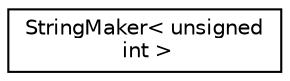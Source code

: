 digraph "Graphical Class Hierarchy"
{
  edge [fontname="Helvetica",fontsize="10",labelfontname="Helvetica",labelfontsize="10"];
  node [fontname="Helvetica",fontsize="10",shape=record];
  rankdir="LR";
  Node1 [label="StringMaker\< unsigned\l int \>",height=0.2,width=0.4,color="black", fillcolor="white", style="filled",URL="$structCatch_1_1StringMaker_3_01unsigned_01int_01_4.html"];
}
